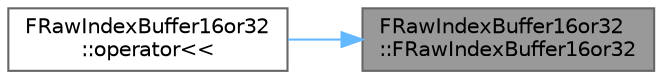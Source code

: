 digraph "FRawIndexBuffer16or32::FRawIndexBuffer16or32"
{
 // INTERACTIVE_SVG=YES
 // LATEX_PDF_SIZE
  bgcolor="transparent";
  edge [fontname=Helvetica,fontsize=10,labelfontname=Helvetica,labelfontsize=10];
  node [fontname=Helvetica,fontsize=10,shape=box,height=0.2,width=0.4];
  rankdir="RL";
  Node1 [id="Node000001",label="FRawIndexBuffer16or32\l::FRawIndexBuffer16or32",height=0.2,width=0.4,color="gray40", fillcolor="grey60", style="filled", fontcolor="black",tooltip=" "];
  Node1 -> Node2 [id="edge1_Node000001_Node000002",dir="back",color="steelblue1",style="solid",tooltip=" "];
  Node2 [id="Node000002",label="FRawIndexBuffer16or32\l::operator\<\<",height=0.2,width=0.4,color="grey40", fillcolor="white", style="filled",URL="$dc/d8f/classFRawIndexBuffer16or32.html#a3049e46a0bc74c064f8cde19e13ec1e4",tooltip=" "];
}
